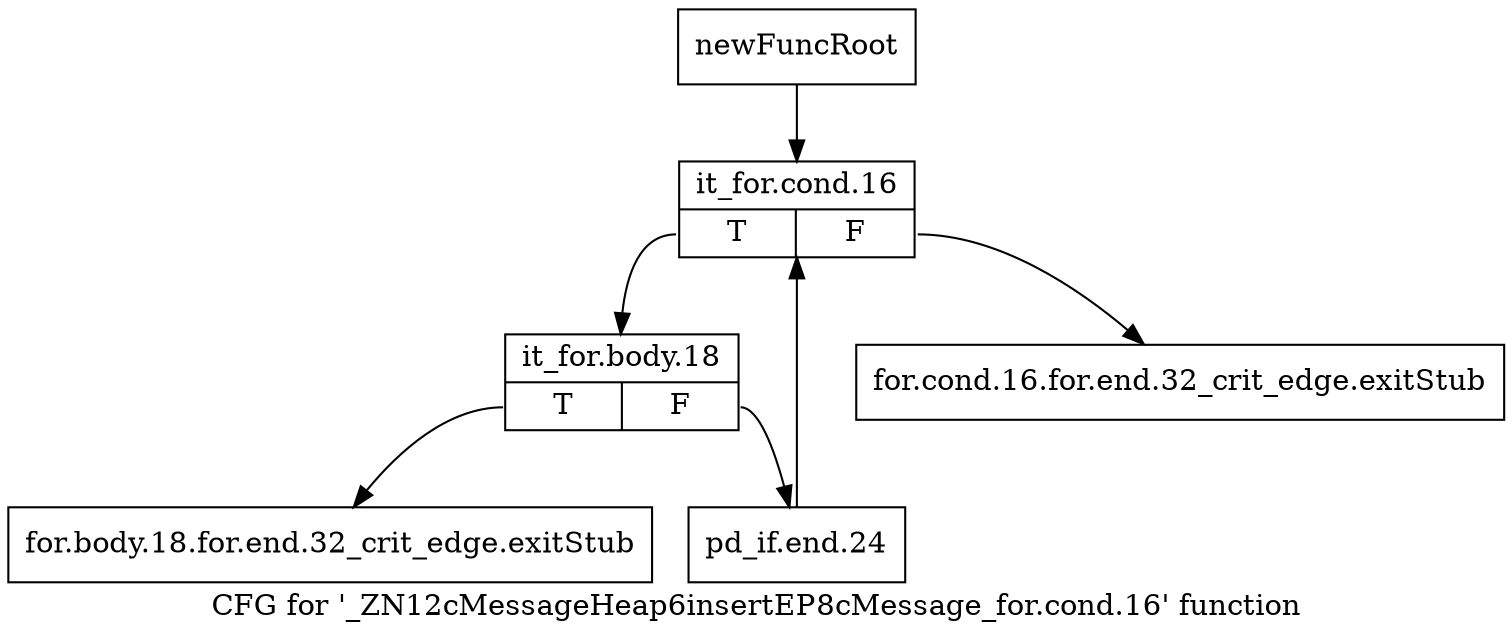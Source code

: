 digraph "CFG for '_ZN12cMessageHeap6insertEP8cMessage_for.cond.16' function" {
	label="CFG for '_ZN12cMessageHeap6insertEP8cMessage_for.cond.16' function";

	Node0x2192a50 [shape=record,label="{newFuncRoot}"];
	Node0x2192a50 -> Node0x2192b40;
	Node0x2192aa0 [shape=record,label="{for.cond.16.for.end.32_crit_edge.exitStub}"];
	Node0x2192af0 [shape=record,label="{for.body.18.for.end.32_crit_edge.exitStub}"];
	Node0x2192b40 [shape=record,label="{it_for.cond.16|{<s0>T|<s1>F}}"];
	Node0x2192b40:s0 -> Node0x2192b90;
	Node0x2192b40:s1 -> Node0x2192aa0;
	Node0x2192b90 [shape=record,label="{it_for.body.18|{<s0>T|<s1>F}}"];
	Node0x2192b90:s0 -> Node0x2192af0;
	Node0x2192b90:s1 -> Node0x2192be0;
	Node0x2192be0 [shape=record,label="{pd_if.end.24}"];
	Node0x2192be0 -> Node0x2192b40;
}

